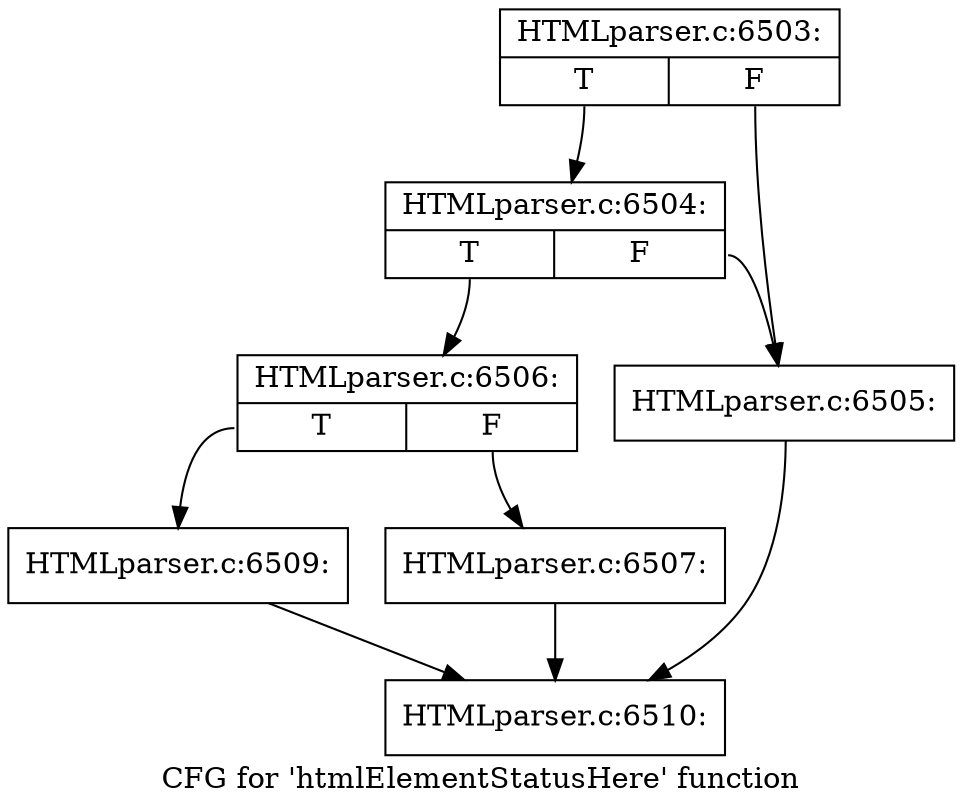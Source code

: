 digraph "CFG for 'htmlElementStatusHere' function" {
	label="CFG for 'htmlElementStatusHere' function";

	Node0x5630c5dd9d80 [shape=record,label="{HTMLparser.c:6503:|{<s0>T|<s1>F}}"];
	Node0x5630c5dd9d80:s0 -> Node0x5630c5ddcc50;
	Node0x5630c5dd9d80:s1 -> Node0x5630c5ddcbb0;
	Node0x5630c5ddcc50 [shape=record,label="{HTMLparser.c:6504:|{<s0>T|<s1>F}}"];
	Node0x5630c5ddcc50:s0 -> Node0x5630c5ddcc00;
	Node0x5630c5ddcc50:s1 -> Node0x5630c5ddcbb0;
	Node0x5630c5ddcbb0 [shape=record,label="{HTMLparser.c:6505:}"];
	Node0x5630c5ddcbb0 -> Node0x5630c5dd9b40;
	Node0x5630c5ddcc00 [shape=record,label="{HTMLparser.c:6506:|{<s0>T|<s1>F}}"];
	Node0x5630c5ddcc00:s0 -> Node0x5630c5ddd270;
	Node0x5630c5ddcc00:s1 -> Node0x5630c5ddd220;
	Node0x5630c5ddd220 [shape=record,label="{HTMLparser.c:6507:}"];
	Node0x5630c5ddd220 -> Node0x5630c5dd9b40;
	Node0x5630c5ddd270 [shape=record,label="{HTMLparser.c:6509:}"];
	Node0x5630c5ddd270 -> Node0x5630c5dd9b40;
	Node0x5630c5dd9b40 [shape=record,label="{HTMLparser.c:6510:}"];
}
